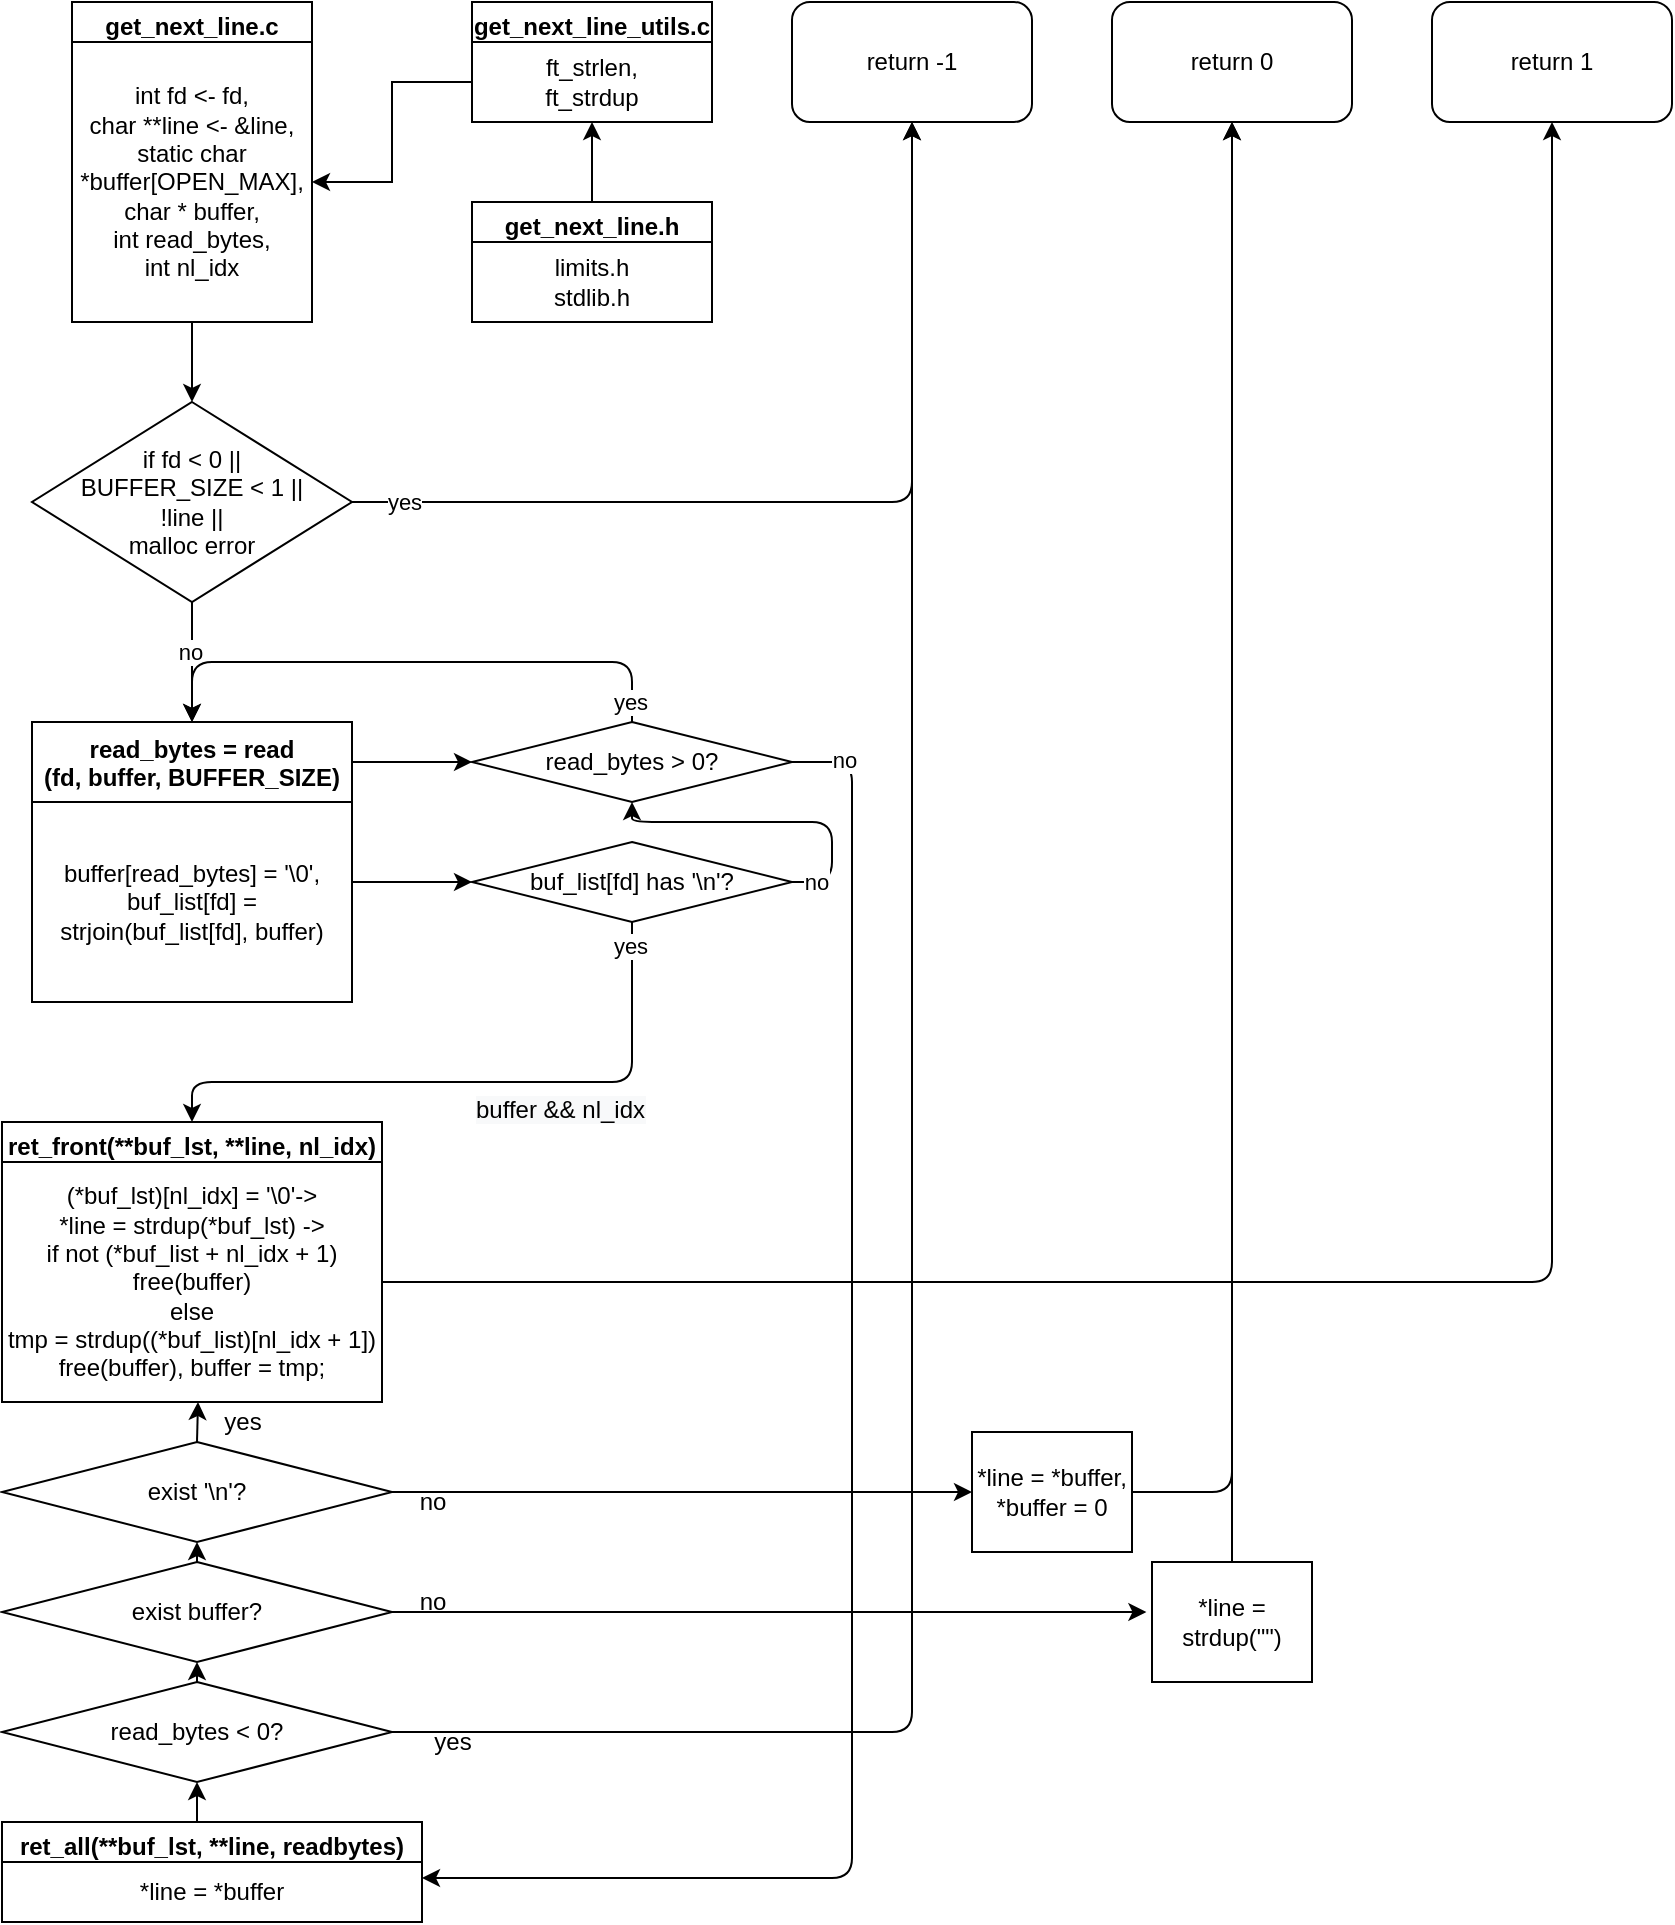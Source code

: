 <mxfile version="14.7.7" type="device"><diagram id="B1hzgLAKF-YEn3XNqo8n" name="Page-1"><mxGraphModel dx="1722" dy="950" grid="1" gridSize="10" guides="1" tooltips="1" connect="1" arrows="1" fold="1" page="1" pageScale="1" pageWidth="850" pageHeight="1100" math="0" shadow="0"><root><mxCell id="0"/><mxCell id="1" parent="0"/><mxCell id="vnPsnJW5N8ZxvKkT2Xfj-1" value="get_next_line.c" style="swimlane;" parent="1" vertex="1"><mxGeometry x="40" y="40" width="120" height="160" as="geometry"/></mxCell><mxCell id="vnPsnJW5N8ZxvKkT2Xfj-3" value="int fd &amp;lt;- fd,&lt;br&gt;char **line &amp;lt;- &amp;amp;line,&lt;br&gt;static char *buffer[OPEN_MAX],&lt;br&gt;char * buffer,&lt;br&gt;int read_bytes,&lt;br&gt;int nl_idx" style="whiteSpace=wrap;html=1;" parent="vnPsnJW5N8ZxvKkT2Xfj-1" vertex="1"><mxGeometry y="20" width="120" height="140" as="geometry"/></mxCell><mxCell id="vnPsnJW5N8ZxvKkT2Xfj-4" value="get_next_line_utils.c" style="swimlane;" parent="1" vertex="1"><mxGeometry x="240" y="40" width="120" height="60" as="geometry"/></mxCell><mxCell id="vnPsnJW5N8ZxvKkT2Xfj-5" value="ft_strlen,&lt;br&gt;ft_strdup" style="whiteSpace=wrap;html=1;" parent="vnPsnJW5N8ZxvKkT2Xfj-4" vertex="1"><mxGeometry y="20" width="120" height="40" as="geometry"/></mxCell><mxCell id="vnPsnJW5N8ZxvKkT2Xfj-6" value="get_next_line.h" style="swimlane;" parent="1" vertex="1"><mxGeometry x="240" y="140" width="120" height="60" as="geometry"/></mxCell><mxCell id="vnPsnJW5N8ZxvKkT2Xfj-7" value="limits.h&lt;br&gt;stdlib.h&lt;br&gt;" style="whiteSpace=wrap;html=1;" parent="vnPsnJW5N8ZxvKkT2Xfj-6" vertex="1"><mxGeometry y="20" width="120" height="40" as="geometry"/></mxCell><mxCell id="vnPsnJW5N8ZxvKkT2Xfj-10" value="" style="endArrow=classic;html=1;entryX=0.5;entryY=1;entryDx=0;entryDy=0;edgeStyle=orthogonalEdgeStyle;rounded=0;exitX=0.5;exitY=0;exitDx=0;exitDy=0;" parent="1" source="vnPsnJW5N8ZxvKkT2Xfj-6" target="vnPsnJW5N8ZxvKkT2Xfj-5" edge="1"><mxGeometry width="50" height="50" relative="1" as="geometry"><mxPoint x="430" y="110" as="sourcePoint"/><mxPoint x="410" y="70" as="targetPoint"/><Array as="points"><mxPoint x="300" y="110"/><mxPoint x="300" y="110"/></Array></mxGeometry></mxCell><mxCell id="vnPsnJW5N8ZxvKkT2Xfj-11" value="" style="endArrow=classic;html=1;entryX=1;entryY=0.5;entryDx=0;entryDy=0;edgeStyle=orthogonalEdgeStyle;rounded=0;exitX=0;exitY=0.5;exitDx=0;exitDy=0;" parent="1" edge="1"><mxGeometry width="50" height="50" relative="1" as="geometry"><mxPoint x="240" y="80" as="sourcePoint"/><mxPoint x="160" y="130" as="targetPoint"/><Array as="points"><mxPoint x="200" y="80"/><mxPoint x="200" y="130"/></Array></mxGeometry></mxCell><mxCell id="vnPsnJW5N8ZxvKkT2Xfj-13" value="" style="endArrow=classic;html=1;edgeStyle=orthogonalEdgeStyle;rounded=0;exitX=0.5;exitY=1;exitDx=0;exitDy=0;entryX=0.5;entryY=0;entryDx=0;entryDy=0;" parent="1" source="vnPsnJW5N8ZxvKkT2Xfj-1" target="vnPsnJW5N8ZxvKkT2Xfj-14" edge="1"><mxGeometry width="50" height="50" relative="1" as="geometry"><mxPoint x="50" y="360" as="sourcePoint"/><mxPoint x="190" y="270" as="targetPoint"/><Array as="points"/></mxGeometry></mxCell><mxCell id="vnPsnJW5N8ZxvKkT2Xfj-18" style="edgeStyle=orthogonalEdgeStyle;orthogonalLoop=1;jettySize=auto;html=1;entryX=0.5;entryY=1;entryDx=0;entryDy=0;rounded=1;" parent="1" source="vnPsnJW5N8ZxvKkT2Xfj-14" target="vnPsnJW5N8ZxvKkT2Xfj-15" edge="1"><mxGeometry relative="1" as="geometry"/></mxCell><mxCell id="vnPsnJW5N8ZxvKkT2Xfj-19" value="yes" style="edgeLabel;html=1;align=center;verticalAlign=middle;resizable=0;points=[];" parent="vnPsnJW5N8ZxvKkT2Xfj-18" vertex="1" connectable="0"><mxGeometry x="-0.889" relative="1" as="geometry"><mxPoint as="offset"/></mxGeometry></mxCell><mxCell id="vnPsnJW5N8ZxvKkT2Xfj-26" style="edgeStyle=orthogonalEdgeStyle;rounded=1;orthogonalLoop=1;jettySize=auto;html=1;entryX=0.5;entryY=0;entryDx=0;entryDy=0;exitX=0.5;exitY=1;exitDx=0;exitDy=0;" parent="1" source="vnPsnJW5N8ZxvKkT2Xfj-14" target="vnPsnJW5N8ZxvKkT2Xfj-23" edge="1"><mxGeometry relative="1" as="geometry"><Array as="points"><mxPoint x="100" y="380"/><mxPoint x="100" y="380"/></Array></mxGeometry></mxCell><mxCell id="vnPsnJW5N8ZxvKkT2Xfj-27" value="no" style="edgeLabel;html=1;align=center;verticalAlign=middle;resizable=0;points=[];" parent="vnPsnJW5N8ZxvKkT2Xfj-26" vertex="1" connectable="0"><mxGeometry x="-0.167" y="-1" relative="1" as="geometry"><mxPoint as="offset"/></mxGeometry></mxCell><mxCell id="vnPsnJW5N8ZxvKkT2Xfj-14" value="if fd &amp;lt; 0 ||&lt;br&gt;BUFFER_SIZE &amp;lt; 1 ||&lt;br&gt;!line ||&lt;br&gt;malloc error" style="rhombus;whiteSpace=wrap;html=1;" parent="1" vertex="1"><mxGeometry x="20" y="240" width="160" height="100" as="geometry"/></mxCell><mxCell id="vnPsnJW5N8ZxvKkT2Xfj-15" value="return -1" style="rounded=1;whiteSpace=wrap;html=1;" parent="1" vertex="1"><mxGeometry x="400" y="40" width="120" height="60" as="geometry"/></mxCell><mxCell id="vnPsnJW5N8ZxvKkT2Xfj-16" value="return 0" style="rounded=1;whiteSpace=wrap;html=1;" parent="1" vertex="1"><mxGeometry x="560" y="40" width="120" height="60" as="geometry"/></mxCell><mxCell id="vnPsnJW5N8ZxvKkT2Xfj-17" value="return 1" style="rounded=1;whiteSpace=wrap;html=1;" parent="1" vertex="1"><mxGeometry x="720" y="40" width="120" height="60" as="geometry"/></mxCell><mxCell id="vnPsnJW5N8ZxvKkT2Xfj-47" style="edgeStyle=orthogonalEdgeStyle;rounded=1;orthogonalLoop=1;jettySize=auto;html=1;exitX=1.003;exitY=0.143;exitDx=0;exitDy=0;exitPerimeter=0;entryX=0;entryY=0.5;entryDx=0;entryDy=0;" parent="1" source="vnPsnJW5N8ZxvKkT2Xfj-23" target="vnPsnJW5N8ZxvKkT2Xfj-45" edge="1"><mxGeometry relative="1" as="geometry"><mxPoint x="220" y="400" as="sourcePoint"/><mxPoint x="220" y="390" as="targetPoint"/><Array as="points"><mxPoint x="210" y="420"/><mxPoint x="210" y="420"/></Array></mxGeometry></mxCell><mxCell id="vnPsnJW5N8ZxvKkT2Xfj-23" value="read_bytes = read&#10;(fd, buffer, BUFFER_SIZE)" style="swimlane;startSize=40;" parent="1" vertex="1"><mxGeometry x="20" y="400" width="160" height="140" as="geometry"/></mxCell><mxCell id="vnPsnJW5N8ZxvKkT2Xfj-28" value="buffer[read_bytes] = '\0',&lt;br&gt;buf_list[fd] = strjoin(buf_list[fd], buffer)" style="whiteSpace=wrap;html=1;" parent="vnPsnJW5N8ZxvKkT2Xfj-23" vertex="1"><mxGeometry y="40" width="160" height="100" as="geometry"/></mxCell><mxCell id="vnPsnJW5N8ZxvKkT2Xfj-39" style="edgeStyle=orthogonalEdgeStyle;rounded=1;orthogonalLoop=1;jettySize=auto;html=1;entryX=0.5;entryY=0;entryDx=0;entryDy=0;exitX=0.5;exitY=1;exitDx=0;exitDy=0;" parent="1" source="vnPsnJW5N8ZxvKkT2Xfj-34" target="vnPsnJW5N8ZxvKkT2Xfj-36" edge="1"><mxGeometry relative="1" as="geometry"><Array as="points"><mxPoint x="320" y="580"/><mxPoint x="100" y="580"/></Array></mxGeometry></mxCell><mxCell id="vnPsnJW5N8ZxvKkT2Xfj-44" value="yes" style="edgeLabel;html=1;align=center;verticalAlign=middle;resizable=0;points=[];" parent="vnPsnJW5N8ZxvKkT2Xfj-39" vertex="1" connectable="0"><mxGeometry x="-0.929" y="-1" relative="1" as="geometry"><mxPoint as="offset"/></mxGeometry></mxCell><mxCell id="vnPsnJW5N8ZxvKkT2Xfj-41" style="edgeStyle=orthogonalEdgeStyle;rounded=1;orthogonalLoop=1;jettySize=auto;html=1;entryX=0.5;entryY=1;entryDx=0;entryDy=0;exitX=1;exitY=0.5;exitDx=0;exitDy=0;" parent="1" source="vnPsnJW5N8ZxvKkT2Xfj-34" target="vnPsnJW5N8ZxvKkT2Xfj-45" edge="1"><mxGeometry relative="1" as="geometry"><Array as="points"><mxPoint x="420" y="480"/><mxPoint x="420" y="450"/><mxPoint x="320" y="450"/></Array></mxGeometry></mxCell><mxCell id="vnPsnJW5N8ZxvKkT2Xfj-43" value="no" style="edgeLabel;html=1;align=center;verticalAlign=middle;resizable=0;points=[];" parent="vnPsnJW5N8ZxvKkT2Xfj-41" vertex="1" connectable="0"><mxGeometry x="-0.944" y="1" relative="1" as="geometry"><mxPoint x="7" y="1" as="offset"/></mxGeometry></mxCell><mxCell id="vnPsnJW5N8ZxvKkT2Xfj-34" value="buf_list[fd] has '\n'?" style="rhombus;whiteSpace=wrap;html=1;" parent="1" vertex="1"><mxGeometry x="240" y="460" width="160" height="40" as="geometry"/></mxCell><mxCell id="vnPsnJW5N8ZxvKkT2Xfj-35" style="edgeStyle=orthogonalEdgeStyle;rounded=1;orthogonalLoop=1;jettySize=auto;html=1;entryX=0;entryY=0.5;entryDx=0;entryDy=0;exitX=1;exitY=1;exitDx=0;exitDy=0;" parent="1" target="vnPsnJW5N8ZxvKkT2Xfj-34" edge="1"><mxGeometry relative="1" as="geometry"><mxPoint x="180" y="480" as="sourcePoint"/><Array as="points"><mxPoint x="220" y="480"/><mxPoint x="220" y="480"/></Array></mxGeometry></mxCell><mxCell id="vnPsnJW5N8ZxvKkT2Xfj-36" value="ret_front(**buf_lst, **line, nl_idx)" style="swimlane;" parent="1" vertex="1"><mxGeometry x="5" y="600" width="190" height="140" as="geometry"/></mxCell><mxCell id="vnPsnJW5N8ZxvKkT2Xfj-38" value="(*buf_lst)[nl_idx] = '\0'-&amp;gt;&lt;br&gt;*line = strdup(*buf_lst) -&amp;gt;&lt;br&gt;if not (*buf_list + nl_idx + 1)&lt;br&gt;free(buffer)&lt;br&gt;else&lt;br&gt;tmp = strdup((*buf_list)[nl_idx + 1])&lt;br&gt;free(buffer), buffer = tmp;" style="whiteSpace=wrap;html=1;" parent="vnPsnJW5N8ZxvKkT2Xfj-36" vertex="1"><mxGeometry y="20" width="190" height="120" as="geometry"/></mxCell><mxCell id="vnPsnJW5N8ZxvKkT2Xfj-40" style="edgeStyle=orthogonalEdgeStyle;rounded=1;orthogonalLoop=1;jettySize=auto;html=1;entryX=0.5;entryY=1;entryDx=0;entryDy=0;" parent="1" source="vnPsnJW5N8ZxvKkT2Xfj-38" target="vnPsnJW5N8ZxvKkT2Xfj-17" edge="1"><mxGeometry relative="1" as="geometry"/></mxCell><mxCell id="vnPsnJW5N8ZxvKkT2Xfj-48" style="edgeStyle=orthogonalEdgeStyle;rounded=1;orthogonalLoop=1;jettySize=auto;html=1;" parent="1" source="vnPsnJW5N8ZxvKkT2Xfj-45" edge="1"><mxGeometry relative="1" as="geometry"><mxPoint x="100" y="400" as="targetPoint"/><Array as="points"><mxPoint x="320" y="370"/><mxPoint x="100" y="370"/></Array></mxGeometry></mxCell><mxCell id="vnPsnJW5N8ZxvKkT2Xfj-49" value="yes" style="edgeLabel;html=1;align=center;verticalAlign=middle;resizable=0;points=[];" parent="vnPsnJW5N8ZxvKkT2Xfj-48" vertex="1" connectable="0"><mxGeometry x="-0.929" y="1" relative="1" as="geometry"><mxPoint as="offset"/></mxGeometry></mxCell><mxCell id="vnPsnJW5N8ZxvKkT2Xfj-57" style="edgeStyle=orthogonalEdgeStyle;rounded=1;orthogonalLoop=1;jettySize=auto;html=1;exitX=1;exitY=0.5;exitDx=0;exitDy=0;entryX=1;entryY=0.25;entryDx=0;entryDy=0;" parent="1" source="vnPsnJW5N8ZxvKkT2Xfj-45" target="UcbsVi2PbT9pEIT1SeDD-4" edge="1"><mxGeometry relative="1" as="geometry"><mxPoint x="240" y="890" as="targetPoint"/><Array as="points"><mxPoint x="430" y="420"/><mxPoint x="430" y="978"/><mxPoint x="215" y="978"/></Array></mxGeometry></mxCell><mxCell id="vnPsnJW5N8ZxvKkT2Xfj-58" value="no" style="edgeLabel;html=1;align=center;verticalAlign=middle;resizable=0;points=[];" parent="vnPsnJW5N8ZxvKkT2Xfj-57" vertex="1" connectable="0"><mxGeometry x="-0.935" y="1" relative="1" as="geometry"><mxPoint as="offset"/></mxGeometry></mxCell><mxCell id="vnPsnJW5N8ZxvKkT2Xfj-45" value="read_bytes &amp;gt; 0?" style="rhombus;whiteSpace=wrap;html=1;" parent="1" vertex="1"><mxGeometry x="240" y="400" width="160" height="40" as="geometry"/></mxCell><mxCell id="UcbsVi2PbT9pEIT1SeDD-3" style="edgeStyle=orthogonalEdgeStyle;rounded=0;orthogonalLoop=1;jettySize=auto;html=1;exitX=0.5;exitY=0;exitDx=0;exitDy=0;entryX=0.5;entryY=1;entryDx=0;entryDy=0;" edge="1" parent="1" source="vnPsnJW5N8ZxvKkT2Xfj-50" target="UcbsVi2PbT9pEIT1SeDD-2"><mxGeometry relative="1" as="geometry"/></mxCell><mxCell id="vnPsnJW5N8ZxvKkT2Xfj-50" value="ret_all(**buf_lst, **line, readbytes)" style="swimlane;" parent="1" vertex="1"><mxGeometry x="5" y="950" width="210" height="50" as="geometry"/></mxCell><mxCell id="UcbsVi2PbT9pEIT1SeDD-4" value="&lt;span&gt;*line = *buffer&lt;/span&gt;" style="whiteSpace=wrap;html=1;" vertex="1" parent="vnPsnJW5N8ZxvKkT2Xfj-50"><mxGeometry y="20" width="210" height="30" as="geometry"/></mxCell><mxCell id="vnPsnJW5N8ZxvKkT2Xfj-55" value="&lt;meta charset=&quot;utf-8&quot;&gt;&lt;span style=&quot;color: rgb(0, 0, 0); font-family: helvetica; font-size: 12px; font-style: normal; font-weight: 400; letter-spacing: normal; text-align: center; text-indent: 0px; text-transform: none; word-spacing: 0px; background-color: rgb(248, 249, 250); display: inline; float: none;&quot;&gt;buffer &amp;amp;&amp;amp; nl_idx&lt;/span&gt;" style="text;whiteSpace=wrap;html=1;" parent="1" vertex="1"><mxGeometry x="240" y="580" width="110" height="30" as="geometry"/></mxCell><mxCell id="UcbsVi2PbT9pEIT1SeDD-6" style="edgeStyle=orthogonalEdgeStyle;rounded=0;orthogonalLoop=1;jettySize=auto;html=1;exitX=0.5;exitY=0;exitDx=0;exitDy=0;entryX=0.5;entryY=1;entryDx=0;entryDy=0;" edge="1" parent="1" source="vnPsnJW5N8ZxvKkT2Xfj-56" target="vnPsnJW5N8ZxvKkT2Xfj-59"><mxGeometry relative="1" as="geometry"/></mxCell><mxCell id="UcbsVi2PbT9pEIT1SeDD-12" style="edgeStyle=orthogonalEdgeStyle;rounded=1;orthogonalLoop=1;jettySize=auto;html=1;exitX=1;exitY=0.5;exitDx=0;exitDy=0;" edge="1" parent="1" source="vnPsnJW5N8ZxvKkT2Xfj-59" target="UcbsVi2PbT9pEIT1SeDD-13"><mxGeometry relative="1" as="geometry"><mxPoint x="520" y="760" as="targetPoint"/><Array as="points"><mxPoint x="410" y="785"/><mxPoint x="410" y="785"/></Array></mxGeometry></mxCell><mxCell id="UcbsVi2PbT9pEIT1SeDD-16" style="edgeStyle=orthogonalEdgeStyle;rounded=1;orthogonalLoop=1;jettySize=auto;html=1;entryX=-0.035;entryY=0.417;entryDx=0;entryDy=0;entryPerimeter=0;" edge="1" parent="1" source="vnPsnJW5N8ZxvKkT2Xfj-56" target="UcbsVi2PbT9pEIT1SeDD-17"><mxGeometry relative="1" as="geometry"><mxPoint x="620" y="845" as="targetPoint"/></mxGeometry></mxCell><mxCell id="vnPsnJW5N8ZxvKkT2Xfj-56" value="exist buffer?" style="rhombus;whiteSpace=wrap;html=1;" parent="1" vertex="1"><mxGeometry x="5" y="820" width="195" height="50" as="geometry"/></mxCell><mxCell id="UcbsVi2PbT9pEIT1SeDD-9" style="edgeStyle=orthogonalEdgeStyle;rounded=1;orthogonalLoop=1;jettySize=auto;html=1;exitX=0.5;exitY=0;exitDx=0;exitDy=0;" edge="1" parent="1" source="vnPsnJW5N8ZxvKkT2Xfj-59"><mxGeometry relative="1" as="geometry"><mxPoint x="103" y="740" as="targetPoint"/></mxGeometry></mxCell><mxCell id="vnPsnJW5N8ZxvKkT2Xfj-59" value="exist '\n'?" style="rhombus;whiteSpace=wrap;html=1;" parent="1" vertex="1"><mxGeometry x="5" y="760" width="195" height="50" as="geometry"/></mxCell><mxCell id="UcbsVi2PbT9pEIT1SeDD-5" style="edgeStyle=orthogonalEdgeStyle;rounded=0;orthogonalLoop=1;jettySize=auto;html=1;exitX=0.5;exitY=0;exitDx=0;exitDy=0;entryX=0.5;entryY=1;entryDx=0;entryDy=0;" edge="1" parent="1" source="UcbsVi2PbT9pEIT1SeDD-2" target="vnPsnJW5N8ZxvKkT2Xfj-56"><mxGeometry relative="1" as="geometry"/></mxCell><mxCell id="UcbsVi2PbT9pEIT1SeDD-7" style="edgeStyle=orthogonalEdgeStyle;rounded=1;orthogonalLoop=1;jettySize=auto;html=1;entryX=0.5;entryY=1;entryDx=0;entryDy=0;" edge="1" parent="1" source="UcbsVi2PbT9pEIT1SeDD-2" target="vnPsnJW5N8ZxvKkT2Xfj-15"><mxGeometry relative="1" as="geometry"/></mxCell><mxCell id="UcbsVi2PbT9pEIT1SeDD-2" value="read_bytes &amp;lt; 0?" style="rhombus;whiteSpace=wrap;html=1;" vertex="1" parent="1"><mxGeometry x="5" y="880" width="195" height="50" as="geometry"/></mxCell><mxCell id="UcbsVi2PbT9pEIT1SeDD-8" value="yes" style="text;html=1;align=center;verticalAlign=middle;resizable=0;points=[];autosize=1;strokeColor=none;" vertex="1" parent="1"><mxGeometry x="215" y="900" width="30" height="20" as="geometry"/></mxCell><mxCell id="UcbsVi2PbT9pEIT1SeDD-11" value="yes" style="text;html=1;align=center;verticalAlign=middle;resizable=0;points=[];autosize=1;strokeColor=none;" vertex="1" parent="1"><mxGeometry x="110" y="740" width="30" height="20" as="geometry"/></mxCell><mxCell id="UcbsVi2PbT9pEIT1SeDD-14" style="edgeStyle=orthogonalEdgeStyle;rounded=1;orthogonalLoop=1;jettySize=auto;html=1;entryX=0.5;entryY=1;entryDx=0;entryDy=0;" edge="1" parent="1" source="UcbsVi2PbT9pEIT1SeDD-13" target="vnPsnJW5N8ZxvKkT2Xfj-16"><mxGeometry relative="1" as="geometry"><mxPoint x="780" y="100" as="targetPoint"/><Array as="points"><mxPoint x="620" y="785"/></Array></mxGeometry></mxCell><mxCell id="UcbsVi2PbT9pEIT1SeDD-13" value="*line = *buffer,&lt;br&gt;*buffer = 0" style="rounded=0;whiteSpace=wrap;html=1;" vertex="1" parent="1"><mxGeometry x="490" y="755" width="80" height="60" as="geometry"/></mxCell><mxCell id="UcbsVi2PbT9pEIT1SeDD-15" value="no" style="text;html=1;align=center;verticalAlign=middle;resizable=0;points=[];autosize=1;strokeColor=none;" vertex="1" parent="1"><mxGeometry x="205" y="780" width="30" height="20" as="geometry"/></mxCell><mxCell id="UcbsVi2PbT9pEIT1SeDD-18" style="edgeStyle=orthogonalEdgeStyle;rounded=1;orthogonalLoop=1;jettySize=auto;html=1;entryX=0.5;entryY=1;entryDx=0;entryDy=0;" edge="1" parent="1" source="UcbsVi2PbT9pEIT1SeDD-17" target="vnPsnJW5N8ZxvKkT2Xfj-16"><mxGeometry relative="1" as="geometry"/></mxCell><mxCell id="UcbsVi2PbT9pEIT1SeDD-17" value="*line = strdup(&quot;&quot;)" style="rounded=0;whiteSpace=wrap;html=1;" vertex="1" parent="1"><mxGeometry x="580" y="820" width="80" height="60" as="geometry"/></mxCell><mxCell id="UcbsVi2PbT9pEIT1SeDD-19" value="no" style="text;html=1;align=center;verticalAlign=middle;resizable=0;points=[];autosize=1;strokeColor=none;" vertex="1" parent="1"><mxGeometry x="205" y="830" width="30" height="20" as="geometry"/></mxCell></root></mxGraphModel></diagram></mxfile>